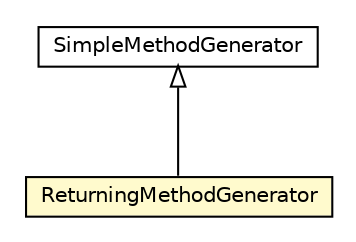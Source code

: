 #!/usr/local/bin/dot
#
# Class diagram 
# Generated by UMLGraph version 5.1 (http://www.umlgraph.org/)
#

digraph G {
	edge [fontname="Helvetica",fontsize=10,labelfontname="Helvetica",labelfontsize=10];
	node [fontname="Helvetica",fontsize=10,shape=plaintext];
	nodesep=0.25;
	ranksep=0.5;
	// org.androidtransfuse.gen.componentBuilder.ReturningMethodGenerator
	c68931 [label=<<table title="org.androidtransfuse.gen.componentBuilder.ReturningMethodGenerator" border="0" cellborder="1" cellspacing="0" cellpadding="2" port="p" bgcolor="lemonChiffon" href="./ReturningMethodGenerator.html">
		<tr><td><table border="0" cellspacing="0" cellpadding="1">
<tr><td align="center" balign="center"> ReturningMethodGenerator </td></tr>
		</table></td></tr>
		</table>>, fontname="Helvetica", fontcolor="black", fontsize=10.0];
	// org.androidtransfuse.gen.componentBuilder.SimpleMethodGenerator
	c68942 [label=<<table title="org.androidtransfuse.gen.componentBuilder.SimpleMethodGenerator" border="0" cellborder="1" cellspacing="0" cellpadding="2" port="p" href="./SimpleMethodGenerator.html">
		<tr><td><table border="0" cellspacing="0" cellpadding="1">
<tr><td align="center" balign="center"> SimpleMethodGenerator </td></tr>
		</table></td></tr>
		</table>>, fontname="Helvetica", fontcolor="black", fontsize=10.0];
	//org.androidtransfuse.gen.componentBuilder.ReturningMethodGenerator extends org.androidtransfuse.gen.componentBuilder.SimpleMethodGenerator
	c68942:p -> c68931:p [dir=back,arrowtail=empty];
}

